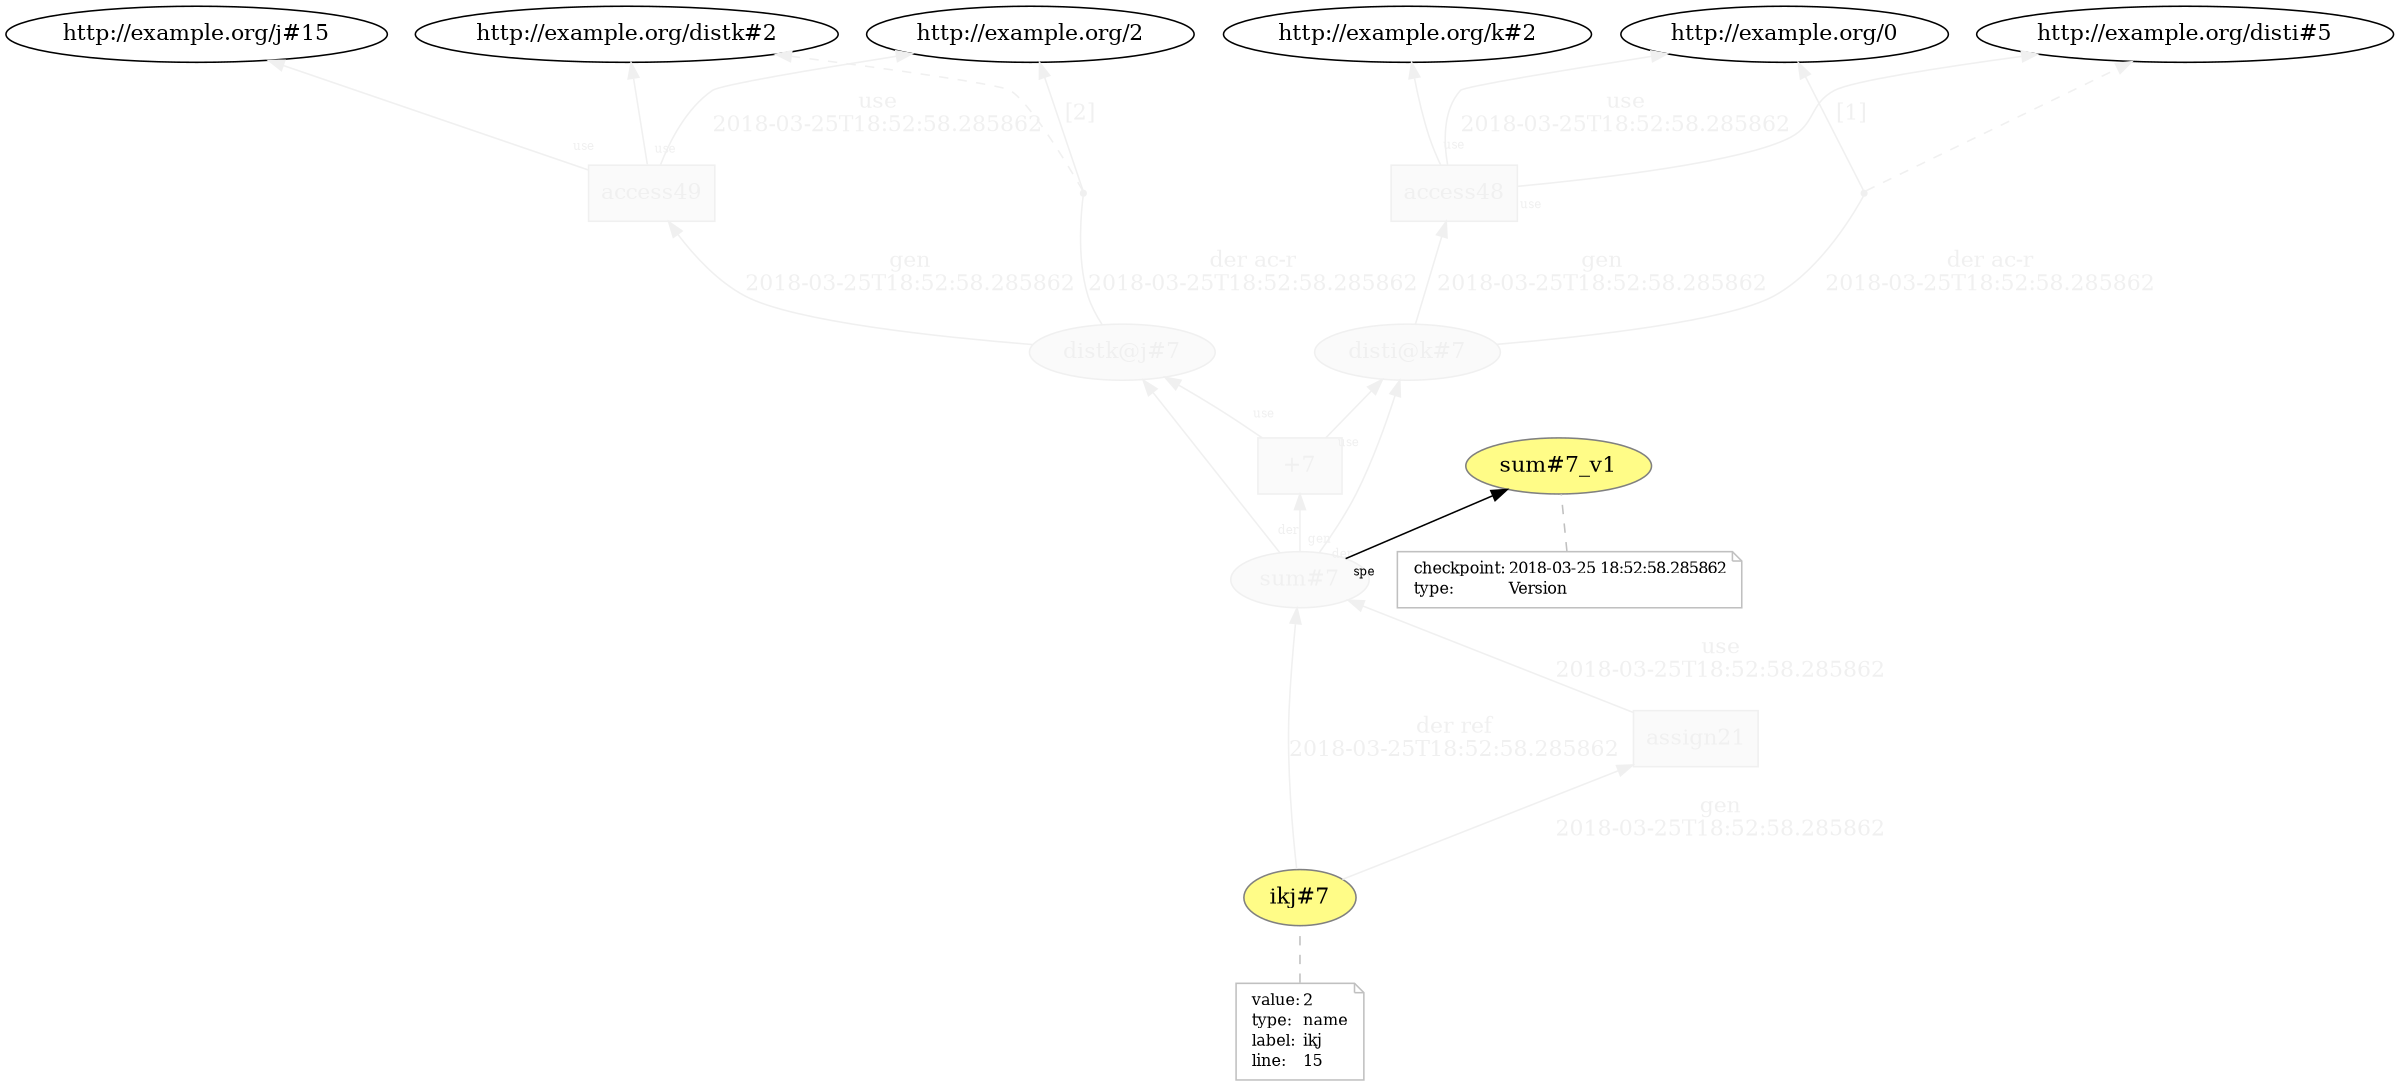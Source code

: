 digraph "PROV" { size="16,12"; rankdir="BT";
"http://example.org/disti@k#7" [fillcolor="#FAFAFA",color="#F0F0F0",style="filled",fontcolor="#F0F0F0",label="disti@k#7",URL="http://example.org/disti@k#7"]
"http://example.org/access48" [fillcolor="#FAFAFA",color="#F0F0F0",shape="polygon",sides="4",style="filled",fontcolor="#F0F0F0",label="access48",URL="http://example.org/access48"]
"bn0" [shape="point",label="",fontcolor="#F0F0F0",color="#F0F0F0"]
"http://example.org/disti@k#7" -> "bn0" [fontsize="14",distance="1.5",angle="60.0",rotation="20",label="der ac-r
2018-03-25T18:52:58.285862",arrowhead="none",fontcolor="#F0F0F0",color="#F0F0F0"]
"bn0" -> "http://example.org/disti#5" [style="dashed",fontcolor="#F0F0F0",color="#F0F0F0"]
"bn0" -> "http://example.org/0" [fontsize="14",distance="1.5",angle="60.0",rotation="20",label="[1]",fontcolor="#F0F0F0",color="#F0F0F0"]
"http://example.org/access48" -> "http://example.org/disti#5" [labelfontsize="8",labeldistance="1.5",labelangle="60.0",rotation="20",taillabel="use",fontcolor="#F0F0F0",color="#F0F0F0"]
"http://example.org/access48" -> "http://example.org/k#2" [labelfontsize="8",labeldistance="1.5",labelangle="60.0",rotation="20",taillabel="use",fontcolor="#F0F0F0",color="#F0F0F0"]
"http://example.org/distk@j#7" [fillcolor="#FAFAFA",color="#F0F0F0",style="filled",fontcolor="#F0F0F0",label="distk@j#7",URL="http://example.org/distk@j#7"]
"http://example.org/access49" [fillcolor="#FAFAFA",color="#F0F0F0",shape="polygon",sides="4",style="filled",fontcolor="#F0F0F0",label="access49",URL="http://example.org/access49"]
"bn1" [shape="point",label="",fontcolor="#F0F0F0",color="#F0F0F0"]
"http://example.org/distk@j#7" -> "bn1" [fontsize="14",distance="1.5",angle="60.0",rotation="20",label="der ac-r
2018-03-25T18:52:58.285862",arrowhead="none",fontcolor="#F0F0F0",color="#F0F0F0"]
"bn1" -> "http://example.org/distk#2" [style="dashed",fontcolor="#F0F0F0",color="#F0F0F0"]
"bn1" -> "http://example.org/2" [fontsize="14",distance="1.5",angle="60.0",rotation="20",label="[2]",fontcolor="#F0F0F0",color="#F0F0F0"]
"http://example.org/access49" -> "http://example.org/distk#2" [labelfontsize="8",labeldistance="1.5",labelangle="60.0",rotation="20",taillabel="use",fontcolor="#F0F0F0",color="#F0F0F0"]
"http://example.org/access49" -> "http://example.org/j#15" [labelfontsize="8",labeldistance="1.5",labelangle="60.0",rotation="20",taillabel="use",fontcolor="#F0F0F0",color="#F0F0F0"]
"http://example.org/sum#7" [fillcolor="#FAFAFA",color="#F0F0F0",style="filled",fontcolor="#F0F0F0",label="sum#7",URL="http://example.org/sum#7"]
"http://example.org/sum#7_v1" [fillcolor="#FFFC87",color="#808080",style="filled",label="sum#7_v1",URL="http://example.org/sum#7_v1"]
"http://example.org/sum#7_v1-attrs" [color="gray",shape="note",fontsize="10",fontcolor="black",label=<<TABLE cellpadding="0" border="0">
	<TR>
	    <TD align="left">checkpoint:</TD>
	    <TD align="left">2018-03-25 18:52:58.285862</TD>
	</TR>
	<TR>
	    <TD align="left">type:</TD>
	    <TD align="left">Version</TD>
	</TR>
</TABLE>>]
"http://example.org/sum#7_v1-attrs" -> "http://example.org/sum#7_v1" [color="gray",style="dashed",arrowhead="none"]
"http://example.org/sum#7" -> "http://example.org/sum#7_v1" [labelfontsize="8",labeldistance="1.5",labelangle="60.0",rotation="20",taillabel="spe"]
"http://example.org/+7" [fillcolor="#FAFAFA",color="#F0F0F0",shape="polygon",sides="4",style="filled",fontcolor="#F0F0F0",label="+7",URL="http://example.org/+7"]
"http://example.org/sum#7" -> "http://example.org/disti@k#7" [labelfontsize="8",labeldistance="1.5",labelangle="60.0",rotation="20",taillabel="der",fontcolor="#F0F0F0",color="#F0F0F0"]
"http://example.org/sum#7" -> "http://example.org/distk@j#7" [labelfontsize="8",labeldistance="1.5",labelangle="60.0",rotation="20",taillabel="der",fontcolor="#F0F0F0",color="#F0F0F0"]
"http://example.org/ikj#7" [fillcolor="#FFFC87",color="#808080",style="filled",label="ikj#7",URL="http://example.org/ikj#7"]
"http://example.org/ikj#7-attrs" [color="gray",shape="note",fontsize="10",fontcolor="black",label=<<TABLE cellpadding="0" border="0">
	<TR>
	    <TD align="left">value:</TD>
	    <TD align="left">2</TD>
	</TR>
	<TR>
	    <TD align="left">type:</TD>
	    <TD align="left">name</TD>
	</TR>
	<TR>
	    <TD align="left">label:</TD>
	    <TD align="left">ikj</TD>
	</TR>
	<TR>
	    <TD align="left">line:</TD>
	    <TD align="left">15</TD>
	</TR>
</TABLE>>]
"http://example.org/ikj#7-attrs" -> "http://example.org/ikj#7" [color="gray",style="dashed",arrowhead="none"]
"http://example.org/assign21" [fillcolor="#FAFAFA",color="#F0F0F0",shape="polygon",sides="4",style="filled",fontcolor="#F0F0F0",label="assign21",URL="http://example.org/assign21"]
"http://example.org/ikj#7" -> "http://example.org/sum#7" [fontsize="14",distance="1.5",angle="60.0",rotation="20",label="der ref
2018-03-25T18:52:58.285862",fontcolor="#F0F0F0",color="#F0F0F0"]
"http://example.org/+7" -> "http://example.org/distk@j#7" [labelfontsize="8",labeldistance="1.5",labelangle="60.0",rotation="20",taillabel="use",fontcolor="#F0F0F0",color="#F0F0F0"]
"http://example.org/access49" -> "http://example.org/2" [fontsize="14",distance="1.5",angle="60.0",rotation="20",label="use
2018-03-25T18:52:58.285862",fontcolor="#F0F0F0",color="#F0F0F0"]
"http://example.org/assign21" -> "http://example.org/sum#7" [fontsize="14",distance="1.5",angle="60.0",rotation="20",label="use
2018-03-25T18:52:58.285862",fontcolor="#F0F0F0",color="#F0F0F0"]
"http://example.org/+7" -> "http://example.org/disti@k#7" [labelfontsize="8",labeldistance="1.5",labelangle="60.0",rotation="20",taillabel="use",fontcolor="#F0F0F0",color="#F0F0F0"]
"http://example.org/access48" -> "http://example.org/0" [fontsize="14",distance="1.5",angle="60.0",rotation="20",label="use
2018-03-25T18:52:58.285862",fontcolor="#F0F0F0",color="#F0F0F0"]
"http://example.org/disti@k#7" -> "http://example.org/access48" [fontsize="14",distance="1.5",angle="60.0",rotation="20",label="gen
2018-03-25T18:52:58.285862",fontcolor="#F0F0F0",color="#F0F0F0"]
"http://example.org/ikj#7" -> "http://example.org/assign21" [fontsize="14",distance="1.5",angle="60.0",rotation="20",label="gen
2018-03-25T18:52:58.285862",fontcolor="#F0F0F0",color="#F0F0F0"]
"http://example.org/sum#7" -> "http://example.org/+7" [labelfontsize="8",labeldistance="1.5",labelangle="60.0",rotation="20",taillabel="gen",fontcolor="#F0F0F0",color="#F0F0F0"]
"http://example.org/distk@j#7" -> "http://example.org/access49" [fontsize="14",distance="1.5",angle="60.0",rotation="20",label="gen
2018-03-25T18:52:58.285862",fontcolor="#F0F0F0",color="#F0F0F0"]
}